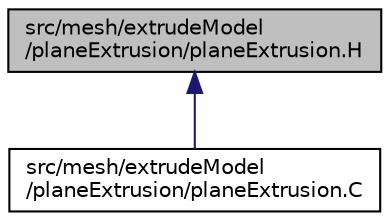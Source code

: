 digraph "src/mesh/extrudeModel/planeExtrusion/planeExtrusion.H"
{
  bgcolor="transparent";
  edge [fontname="Helvetica",fontsize="10",labelfontname="Helvetica",labelfontsize="10"];
  node [fontname="Helvetica",fontsize="10",shape=record];
  Node1 [label="src/mesh/extrudeModel\l/planeExtrusion/planeExtrusion.H",height=0.2,width=0.4,color="black", fillcolor="grey75", style="filled", fontcolor="black"];
  Node1 -> Node2 [dir="back",color="midnightblue",fontsize="10",style="solid",fontname="Helvetica"];
  Node2 [label="src/mesh/extrudeModel\l/planeExtrusion/planeExtrusion.C",height=0.2,width=0.4,color="black",URL="$a07103.html"];
}
